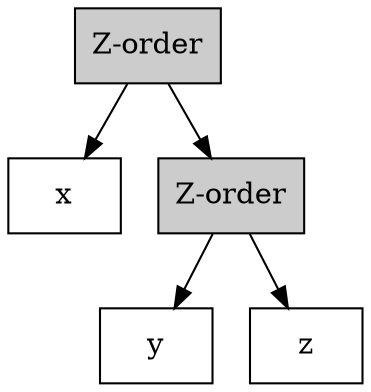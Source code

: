 digraph G {
  node [ shape="rectangle" style="filled" fillcolor="#FFFFFF" ]

  Z0 -> x
  Z0 -> Z1
  Z1 -> y
  Z1 -> z

  Z0 [ label="Z-order" fillcolor="#CCCCCC" ]
  Z1 [ label="Z-order" fillcolor="#CCCCCC" ]
}
